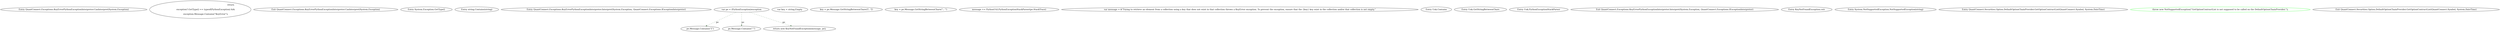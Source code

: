 digraph  {
n0 [cluster="QuantConnect.Exceptions.KeyErrorPythonExceptionInterpreter.CanInterpret(System.Exception)", label="Entry QuantConnect.Exceptions.KeyErrorPythonExceptionInterpreter.CanInterpret(System.Exception)", span="32-32"];
n1 [cluster="QuantConnect.Exceptions.KeyErrorPythonExceptionInterpreter.CanInterpret(System.Exception)", label="return \r\n                exception?.GetType() == typeof(PythonException) &&\r\n                exception.Message.Contains(''KeyError'');", span="34-36"];
n2 [cluster="QuantConnect.Exceptions.KeyErrorPythonExceptionInterpreter.CanInterpret(System.Exception)", label="Exit QuantConnect.Exceptions.KeyErrorPythonExceptionInterpreter.CanInterpret(System.Exception)", span="32-32"];
n3 [cluster="System.Exception.GetType()", label="Entry System.Exception.GetType()", span="0-0"];
n4 [cluster="string.Contains(string)", label="Entry string.Contains(string)", span="0-0"];
n5 [cluster="QuantConnect.Exceptions.KeyErrorPythonExceptionInterpreter.Interpret(System.Exception, QuantConnect.Exceptions.IExceptionInterpreter)", label="Entry QuantConnect.Exceptions.KeyErrorPythonExceptionInterpreter.Interpret(System.Exception, QuantConnect.Exceptions.IExceptionInterpreter)", span="44-44"];
n6 [cluster="QuantConnect.Exceptions.KeyErrorPythonExceptionInterpreter.Interpret(System.Exception, QuantConnect.Exceptions.IExceptionInterpreter)", label="var pe = (PythonException)exception", span="46-46"];
n7 [cluster="QuantConnect.Exceptions.KeyErrorPythonExceptionInterpreter.Interpret(System.Exception, QuantConnect.Exceptions.IExceptionInterpreter)", label="var key = string.Empty", span="48-48"];
n8 [cluster="QuantConnect.Exceptions.KeyErrorPythonExceptionInterpreter.Interpret(System.Exception, QuantConnect.Exceptions.IExceptionInterpreter)", label="pe.Message.Contains(''['')", span="49-49"];
n9 [cluster="QuantConnect.Exceptions.KeyErrorPythonExceptionInterpreter.Interpret(System.Exception, QuantConnect.Exceptions.IExceptionInterpreter)", label="key = pe.Message.GetStringBetweenChars('[', ']')", span="51-51"];
n10 [cluster="QuantConnect.Exceptions.KeyErrorPythonExceptionInterpreter.Interpret(System.Exception, QuantConnect.Exceptions.IExceptionInterpreter)", label="pe.Message.Contains(''\''')", span="53-53"];
n11 [cluster="QuantConnect.Exceptions.KeyErrorPythonExceptionInterpreter.Interpret(System.Exception, QuantConnect.Exceptions.IExceptionInterpreter)", label="key = pe.Message.GetStringBetweenChars('\'', '\'')", span="55-55"];
n13 [cluster="QuantConnect.Exceptions.KeyErrorPythonExceptionInterpreter.Interpret(System.Exception, QuantConnect.Exceptions.IExceptionInterpreter)", label="message += PythonUtil.PythonExceptionStackParser(pe.StackTrace)", span="59-59"];
n14 [cluster="QuantConnect.Exceptions.KeyErrorPythonExceptionInterpreter.Interpret(System.Exception, QuantConnect.Exceptions.IExceptionInterpreter)", label="return new KeyNotFoundException(message, pe);", span="61-61"];
n12 [cluster="QuantConnect.Exceptions.KeyErrorPythonExceptionInterpreter.Interpret(System.Exception, QuantConnect.Exceptions.IExceptionInterpreter)", label="var message = $''Trying to retrieve an element from a collection using a key that does not exist in that collection throws a KeyError exception. To prevent the exception, ensure that the {key} key exist in the collection and/or that collection is not empty.''", span="57-57"];
n16 [cluster="Unk.Contains", label="Entry Unk.Contains", span=""];
n17 [cluster="Unk.GetStringBetweenChars", label="Entry Unk.GetStringBetweenChars", span=""];
n18 [cluster="Unk.PythonExceptionStackParser", label="Entry Unk.PythonExceptionStackParser", span=""];
n15 [cluster="QuantConnect.Exceptions.KeyErrorPythonExceptionInterpreter.Interpret(System.Exception, QuantConnect.Exceptions.IExceptionInterpreter)", label="Exit QuantConnect.Exceptions.KeyErrorPythonExceptionInterpreter.Interpret(System.Exception, QuantConnect.Exceptions.IExceptionInterpreter)", span="44-44"];
n19 [cluster="KeyNotFoundException.cstr", label="Entry KeyNotFoundException.cstr", span=""];
m1_3 [cluster="System.NotSupportedException.NotSupportedException(string)", file="DefaultOptionChainProvider.cs", label="Entry System.NotSupportedException.NotSupportedException(string)", span="0-0"];
m1_0 [cluster="QuantConnect.Securities.Option.DefaultOptionChainProvider.GetOptionContractList(QuantConnect.Symbol, System.DateTime)", file="DefaultOptionChainProvider.cs", label="Entry QuantConnect.Securities.Option.DefaultOptionChainProvider.GetOptionContractList(QuantConnect.Symbol, System.DateTime)", span="31-31"];
m1_1 [cluster="QuantConnect.Securities.Option.DefaultOptionChainProvider.GetOptionContractList(QuantConnect.Symbol, System.DateTime)", color=green, community=0, file="DefaultOptionChainProvider.cs", label="throw new NotSupportedException(''GetOptionContractList is not supposed to be called on the DefaultOptionChainProvider.'');", prediction=0, span="33-33"];
m1_2 [cluster="QuantConnect.Securities.Option.DefaultOptionChainProvider.GetOptionContractList(QuantConnect.Symbol, System.DateTime)", file="DefaultOptionChainProvider.cs", label="Exit QuantConnect.Securities.Option.DefaultOptionChainProvider.GetOptionContractList(QuantConnect.Symbol, System.DateTime)", span="31-31"];
n6 -> n8  [color=darkseagreen4, key=1, label=pe, style=dashed];
n6 -> n10  [color=darkseagreen4, key=1, label=pe, style=dashed];
n6 -> n14  [color=darkseagreen4, key=1, label=pe, style=dashed];
}
